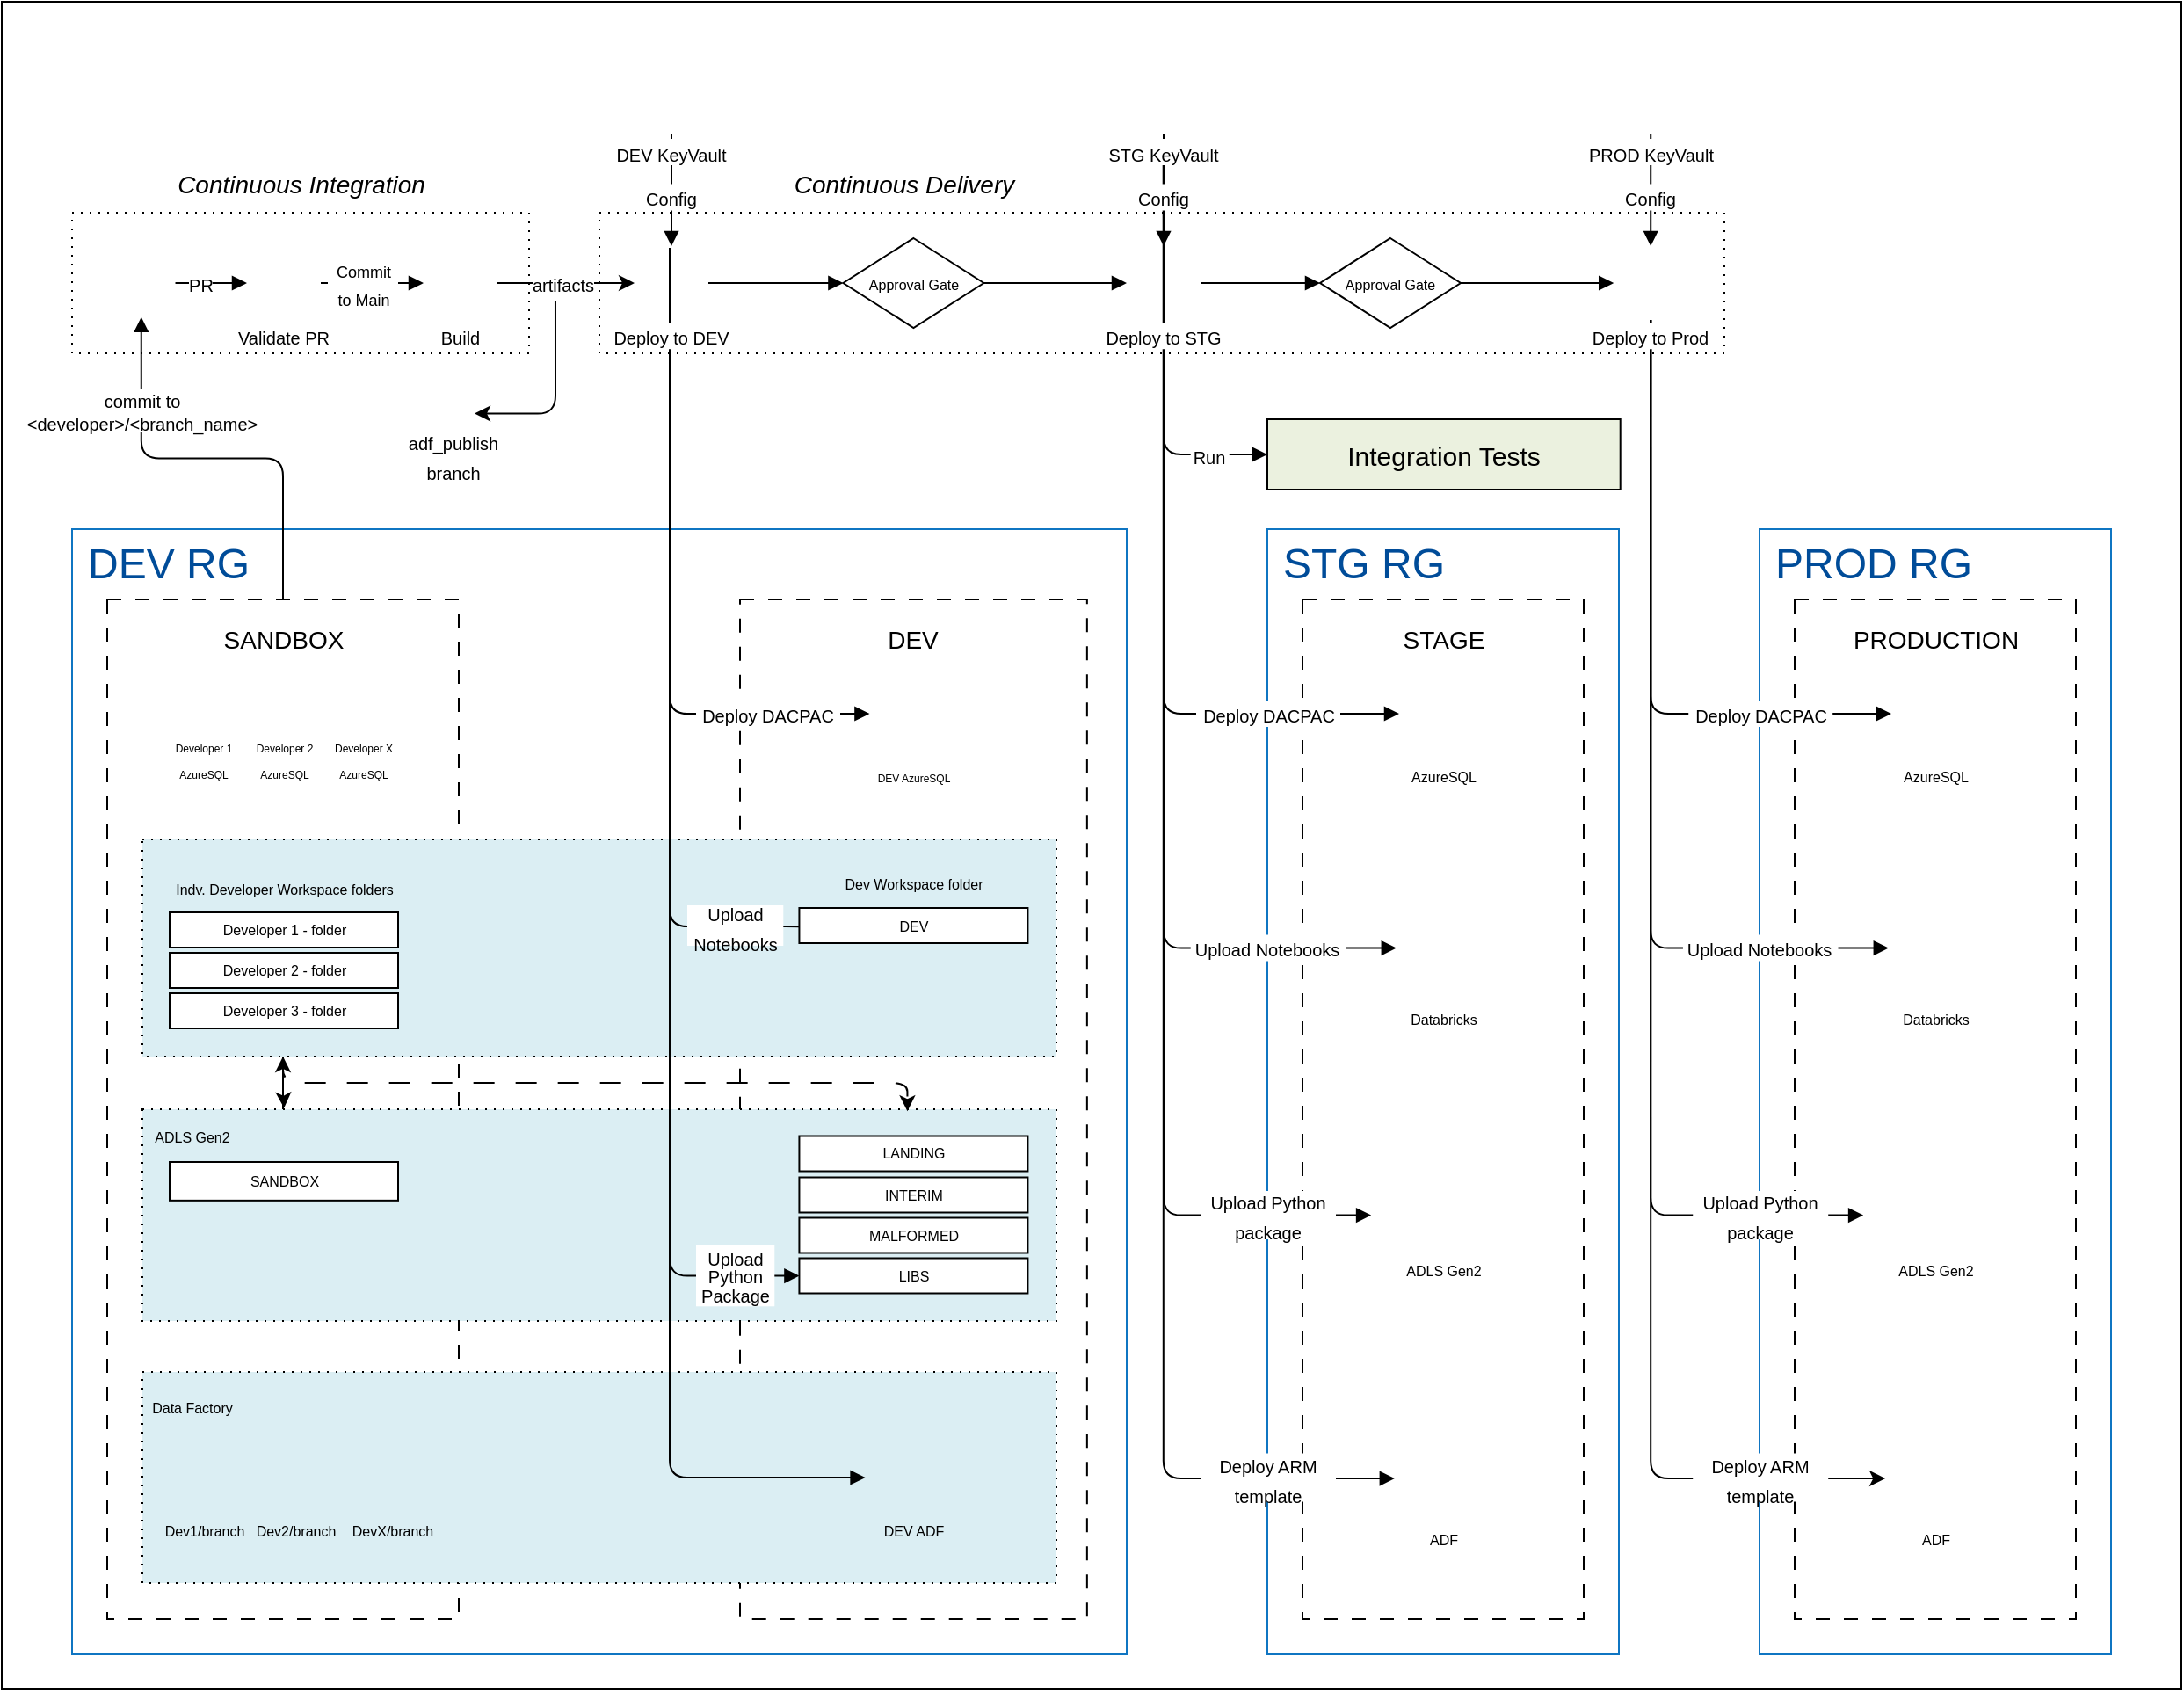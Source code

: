 <mxfile scale="1" border="0">
    <diagram id="0Dglr0f3MZDWwm_da_3T" name="Page-1">
        <mxGraphModel dx="1666" dy="1935" grid="1" gridSize="10" guides="1" tooltips="1" connect="1" arrows="1" fold="1" page="1" pageScale="1" pageWidth="850" pageHeight="1100" math="0" shadow="0">
            <root>
                <mxCell id="0"/>
                <mxCell id="1" parent="0"/>
                <mxCell id="93" value="" style="rounded=0;whiteSpace=wrap;html=1;labelBackgroundColor=none;fontSize=24;fontColor=#000000;fillColor=none;" parent="1" vertex="1">
                    <mxGeometry x="-40" y="-120" width="1240" height="960" as="geometry"/>
                </mxCell>
                <mxCell id="2" value="" style="rounded=0;whiteSpace=wrap;html=1;strokeColor=#0F75C2;" parent="1" vertex="1">
                    <mxGeometry y="180" width="600" height="640" as="geometry"/>
                </mxCell>
                <mxCell id="3" value="" style="rounded=0;whiteSpace=wrap;html=1;strokeColor=#0F75C2;" parent="1" vertex="1">
                    <mxGeometry x="680" y="180" width="200" height="640" as="geometry"/>
                </mxCell>
                <mxCell id="4" value="" style="rounded=0;whiteSpace=wrap;html=1;strokeColor=#0F75C2;" parent="1" vertex="1">
                    <mxGeometry x="960" y="180" width="200" height="640" as="geometry"/>
                </mxCell>
                <mxCell id="5" value="" style="rounded=0;whiteSpace=wrap;html=1;dashed=1;dashPattern=1 4;" parent="1" vertex="1">
                    <mxGeometry width="260" height="80" as="geometry"/>
                </mxCell>
                <mxCell id="7" value="" style="rounded=0;whiteSpace=wrap;html=1;dashed=1;dashPattern=8 8;" parent="1" vertex="1">
                    <mxGeometry x="700" y="220" width="160" height="580" as="geometry"/>
                </mxCell>
                <mxCell id="8" value="" style="rounded=0;whiteSpace=wrap;html=1;dashed=1;dashPattern=8 8;" parent="1" vertex="1">
                    <mxGeometry x="980" y="220" width="160" height="580" as="geometry"/>
                </mxCell>
                <mxCell id="124" style="edgeStyle=orthogonalEdgeStyle;html=1;exitX=0.5;exitY=0;exitDx=0;exitDy=0;entryX=0.5;entryY=1;entryDx=0;entryDy=0;fontSize=24;fontColor=#000000;endArrow=block;endFill=1;" parent="1" source="9" target="28" edge="1">
                    <mxGeometry relative="1" as="geometry"/>
                </mxCell>
                <mxCell id="9" value="" style="rounded=0;whiteSpace=wrap;html=1;dashed=1;dashPattern=8 8;" parent="1" vertex="1">
                    <mxGeometry x="20" y="220" width="200" height="580" as="geometry"/>
                </mxCell>
                <mxCell id="10" value="" style="rounded=0;whiteSpace=wrap;html=1;dashed=1;dashPattern=8 8;" parent="1" vertex="1">
                    <mxGeometry x="380" y="220" width="197.43" height="580" as="geometry"/>
                </mxCell>
                <mxCell id="189" style="edgeStyle=orthogonalEdgeStyle;html=1;fontSize=10;" parent="1" source="11" edge="1">
                    <mxGeometry relative="1" as="geometry">
                        <mxPoint x="120.0" y="480" as="targetPoint"/>
                        <Array as="points">
                            <mxPoint x="120" y="510"/>
                            <mxPoint x="120" y="510"/>
                        </Array>
                    </mxGeometry>
                </mxCell>
                <mxCell id="11" value="" style="rounded=0;whiteSpace=wrap;html=1;dashed=1;dashPattern=1 4;fillColor=#dbeef3;" parent="1" vertex="1">
                    <mxGeometry x="40" y="510" width="520" height="120.5" as="geometry"/>
                </mxCell>
                <mxCell id="13" value="" style="rounded=0;whiteSpace=wrap;html=1;dashed=1;dashPattern=1 4;fillColor=#dbeef3;" parent="1" vertex="1">
                    <mxGeometry x="40" y="659.5" width="520" height="120" as="geometry"/>
                </mxCell>
                <mxCell id="187" style="edgeStyle=orthogonalEdgeStyle;html=1;entryX=0.837;entryY=0.009;entryDx=0;entryDy=0;entryPerimeter=0;fontSize=10;dashed=1;dashPattern=12 12;" parent="1" source="14" target="11" edge="1">
                    <mxGeometry relative="1" as="geometry">
                        <Array as="points">
                            <mxPoint x="120" y="495"/>
                            <mxPoint x="475" y="495"/>
                        </Array>
                    </mxGeometry>
                </mxCell>
                <mxCell id="188" style="edgeStyle=orthogonalEdgeStyle;html=1;entryX=0.155;entryY=-0.006;entryDx=0;entryDy=0;entryPerimeter=0;fontSize=10;dashed=1;dashPattern=12 12;" parent="1" source="14" target="11" edge="1">
                    <mxGeometry relative="1" as="geometry">
                        <Array as="points">
                            <mxPoint x="120" y="495"/>
                            <mxPoint x="121" y="495"/>
                        </Array>
                    </mxGeometry>
                </mxCell>
                <mxCell id="14" value="" style="rounded=0;whiteSpace=wrap;html=1;dashed=1;dashPattern=1 4;fillColor=#dbeef3;" parent="1" vertex="1">
                    <mxGeometry x="40" y="356.5" width="520" height="123.5" as="geometry"/>
                </mxCell>
                <mxCell id="20" value="" style="shape=image;verticalLabelPosition=bottom;labelBackgroundColor=default;verticalAlign=top;aspect=fixed;imageAspect=0;image=https://vectorseek.com/wp-content/uploads/2023/08/Azure-Databricks-Logo-Vector.svg-.png;" parent="1" vertex="1">
                    <mxGeometry x="753.405" y="388.25" width="53.19" height="60" as="geometry"/>
                </mxCell>
                <mxCell id="21" value="" style="shape=image;verticalLabelPosition=bottom;labelBackgroundColor=default;verticalAlign=top;aspect=fixed;imageAspect=0;image=https://www.latindevelopers.com/wp-content/uploads/2017/12/sql_icon-640x640.png;" parent="1" vertex="1">
                    <mxGeometry x="755" y="260" width="50" height="50" as="geometry"/>
                </mxCell>
                <mxCell id="23" value="" style="shape=image;verticalLabelPosition=bottom;labelBackgroundColor=default;verticalAlign=top;aspect=fixed;imageAspect=0;image=https://azure.microsoft.com/svghandler/storage-blobs/?width=600&amp;height=315;" parent="1" vertex="1">
                    <mxGeometry x="739.045" y="548.75" width="81.91" height="43" as="geometry"/>
                </mxCell>
                <mxCell id="24" value="" style="shape=image;verticalLabelPosition=bottom;labelBackgroundColor=default;verticalAlign=top;aspect=fixed;imageAspect=0;image=https://azureplayer.net/wp-content/uploads/2018/12/azure-data-factory-300x257.png;" parent="1" vertex="1">
                    <mxGeometry x="752.57" y="696" width="54.86" height="47" as="geometry"/>
                </mxCell>
                <mxCell id="92" style="edgeStyle=none;html=1;entryX=0;entryY=0.5;entryDx=0;entryDy=0;fontSize=24;fontColor=#000000;endArrow=block;endFill=1;startArrow=none;" parent="1" source="190" target="45" edge="1">
                    <mxGeometry relative="1" as="geometry"/>
                </mxCell>
                <mxCell id="28" value="" style="shape=image;verticalLabelPosition=bottom;labelBackgroundColor=default;verticalAlign=top;aspect=fixed;imageAspect=0;image=https://cdn.freebiesupply.com/logos/large/2x/git-icon-logo-png-transparent.png;" parent="1" vertex="1">
                    <mxGeometry x="20.0" y="20.62" width="38.76" height="38.76" as="geometry"/>
                </mxCell>
                <mxCell id="91" style="edgeStyle=none;html=1;entryX=0;entryY=0.5;entryDx=0;entryDy=0;fontSize=24;fontColor=#000000;endArrow=block;endFill=1;" parent="1" source="45" target="46" edge="1">
                    <mxGeometry relative="1" as="geometry"/>
                </mxCell>
                <mxCell id="45" value="" style="shape=image;verticalLabelPosition=bottom;labelBackgroundColor=default;verticalAlign=top;aspect=fixed;imageAspect=0;image=https://www.wecoderight.com/wp-content/uploads/2023/06/azure.png;" parent="1" vertex="1">
                    <mxGeometry x="99.5" y="19" width="42" height="42" as="geometry"/>
                </mxCell>
                <mxCell id="46" value="" style="shape=image;verticalLabelPosition=bottom;labelBackgroundColor=default;verticalAlign=top;aspect=fixed;imageAspect=0;image=https://www.wecoderight.com/wp-content/uploads/2023/06/azure.png;" parent="1" vertex="1">
                    <mxGeometry x="200" y="19" width="42" height="42" as="geometry"/>
                </mxCell>
                <mxCell id="47" value="" style="shape=image;verticalLabelPosition=bottom;labelBackgroundColor=default;verticalAlign=top;aspect=fixed;imageAspect=0;image=https://www.latindevelopers.com/wp-content/uploads/2017/12/sql_icon-640x640.png;" parent="1" vertex="1">
                    <mxGeometry x="453.715" y="260" width="50" height="50" as="geometry"/>
                </mxCell>
                <mxCell id="48" value="" style="shape=image;verticalLabelPosition=bottom;labelBackgroundColor=default;verticalAlign=top;aspect=fixed;imageAspect=0;image=https://www.latindevelopers.com/wp-content/uploads/2017/12/sql_icon-640x640.png;" parent="1" vertex="1">
                    <mxGeometry x="105.5" y="270" width="30" height="30" as="geometry"/>
                </mxCell>
                <mxCell id="49" value="" style="shape=image;verticalLabelPosition=bottom;labelBackgroundColor=default;verticalAlign=top;aspect=fixed;imageAspect=0;image=https://www.latindevelopers.com/wp-content/uploads/2017/12/sql_icon-640x640.png;" parent="1" vertex="1">
                    <mxGeometry x="150.5" y="270" width="30" height="30" as="geometry"/>
                </mxCell>
                <mxCell id="50" value="" style="shape=image;verticalLabelPosition=bottom;labelBackgroundColor=default;verticalAlign=top;aspect=fixed;imageAspect=0;image=https://www.latindevelopers.com/wp-content/uploads/2017/12/sql_icon-640x640.png;" parent="1" vertex="1">
                    <mxGeometry x="60" y="270" width="30" height="30" as="geometry"/>
                </mxCell>
                <mxCell id="52" value="" style="shape=image;verticalLabelPosition=bottom;labelBackgroundColor=default;verticalAlign=top;aspect=fixed;imageAspect=0;image=https://vectorseek.com/wp-content/uploads/2023/08/Azure-Databricks-Logo-Vector.svg-.png;" parent="1" vertex="1">
                    <mxGeometry x="49" y="331.5" width="38.19" height="43.08" as="geometry"/>
                </mxCell>
                <mxCell id="53" value="" style="shape=image;verticalLabelPosition=bottom;labelBackgroundColor=default;verticalAlign=top;aspect=fixed;imageAspect=0;image=https://azure.microsoft.com/svghandler/storage-blobs/?width=600&amp;height=315;" parent="1" vertex="1">
                    <mxGeometry x="40" y="489.5" width="57.15" height="30" as="geometry"/>
                </mxCell>
                <mxCell id="54" value="" style="shape=image;verticalLabelPosition=bottom;labelBackgroundColor=default;verticalAlign=top;aspect=fixed;imageAspect=0;image=https://azureplayer.net/wp-content/uploads/2018/12/azure-data-factory-300x257.png;" parent="1" vertex="1">
                    <mxGeometry x="50" y="641" width="37.19" height="31.86" as="geometry"/>
                </mxCell>
                <mxCell id="55" value="" style="shape=image;verticalLabelPosition=bottom;labelBackgroundColor=default;verticalAlign=top;aspect=fixed;imageAspect=0;image=https://azureplayer.net/wp-content/uploads/2018/12/azure-data-factory-300x257.png;" parent="1" vertex="1">
                    <mxGeometry x="451.285" y="696" width="54.86" height="47" as="geometry"/>
                </mxCell>
                <mxCell id="6" value="" style="rounded=0;whiteSpace=wrap;html=1;dashed=1;dashPattern=1 4;" parent="1" vertex="1">
                    <mxGeometry x="300" width="640" height="80" as="geometry"/>
                </mxCell>
                <mxCell id="109" style="edgeStyle=orthogonalEdgeStyle;html=1;entryX=0;entryY=0.5;entryDx=0;entryDy=0;fontSize=24;fontColor=#000000;endArrow=block;endFill=1;exitX=0.5;exitY=1;exitDx=0;exitDy=0;" parent="1" source="25" target="106" edge="1">
                    <mxGeometry relative="1" as="geometry">
                        <Array as="points">
                            <mxPoint x="898" y="285"/>
                        </Array>
                        <mxPoint x="920" y="51" as="sourcePoint"/>
                    </mxGeometry>
                </mxCell>
                <mxCell id="110" style="edgeStyle=orthogonalEdgeStyle;html=1;entryX=0;entryY=0.5;entryDx=0;entryDy=0;fontSize=24;fontColor=#000000;endArrow=block;endFill=1;exitX=0.5;exitY=1;exitDx=0;exitDy=0;" parent="1" source="25" target="105" edge="1">
                    <mxGeometry relative="1" as="geometry">
                        <Array as="points">
                            <mxPoint x="898" y="418"/>
                        </Array>
                        <mxPoint x="920.0" y="20.0" as="sourcePoint"/>
                    </mxGeometry>
                </mxCell>
                <mxCell id="111" style="edgeStyle=orthogonalEdgeStyle;html=1;entryX=0;entryY=0.5;entryDx=0;entryDy=0;fontSize=24;fontColor=#000000;endArrow=block;endFill=1;exitX=0.5;exitY=1;exitDx=0;exitDy=0;" parent="1" source="25" target="107" edge="1">
                    <mxGeometry relative="1" as="geometry">
                        <Array as="points">
                            <mxPoint x="898" y="570"/>
                        </Array>
                        <mxPoint x="920" y="-27.25" as="sourcePoint"/>
                    </mxGeometry>
                </mxCell>
                <mxCell id="143" style="edgeStyle=orthogonalEdgeStyle;html=1;entryX=0;entryY=0.5;entryDx=0;entryDy=0;fontSize=14;exitX=0.5;exitY=1;exitDx=0;exitDy=0;" parent="1" source="25" edge="1">
                    <mxGeometry relative="1" as="geometry">
                        <mxPoint x="920" y="61" as="sourcePoint"/>
                        <mxPoint x="1031.57" y="720.04" as="targetPoint"/>
                        <Array as="points">
                            <mxPoint x="898" y="720"/>
                        </Array>
                    </mxGeometry>
                </mxCell>
                <mxCell id="25" value="" style="shape=image;verticalLabelPosition=bottom;labelBackgroundColor=default;verticalAlign=top;aspect=fixed;imageAspect=0;image=https://www.wecoderight.com/wp-content/uploads/2023/06/azure.png;" parent="1" vertex="1">
                    <mxGeometry x="877.11" y="19" width="42" height="42" as="geometry"/>
                </mxCell>
                <mxCell id="96" style="html=1;entryX=0;entryY=0.5;entryDx=0;entryDy=0;fontSize=24;fontColor=#000000;endArrow=block;endFill=1;edgeStyle=orthogonalEdgeStyle;" parent="1" source="29" target="87" edge="1">
                    <mxGeometry relative="1" as="geometry">
                        <Array as="points">
                            <mxPoint x="621" y="138"/>
                        </Array>
                    </mxGeometry>
                </mxCell>
                <mxCell id="97" style="edgeStyle=orthogonalEdgeStyle;html=1;entryX=0;entryY=0.5;entryDx=0;entryDy=0;fontSize=24;fontColor=#000000;endArrow=block;endFill=1;" parent="1" source="29" target="21" edge="1">
                    <mxGeometry relative="1" as="geometry">
                        <Array as="points">
                            <mxPoint x="621" y="285"/>
                        </Array>
                    </mxGeometry>
                </mxCell>
                <mxCell id="98" style="edgeStyle=orthogonalEdgeStyle;html=1;entryX=0;entryY=0.5;entryDx=0;entryDy=0;fontSize=24;fontColor=#000000;endArrow=block;endFill=1;" parent="1" target="20" edge="1">
                    <mxGeometry relative="1" as="geometry">
                        <Array as="points">
                            <mxPoint x="621" y="418"/>
                        </Array>
                        <mxPoint x="621" y="20.62" as="sourcePoint"/>
                    </mxGeometry>
                </mxCell>
                <mxCell id="99" style="edgeStyle=orthogonalEdgeStyle;html=1;entryX=0;entryY=0.5;entryDx=0;entryDy=0;fontSize=24;fontColor=#000000;endArrow=block;endFill=1;" parent="1" target="23" edge="1">
                    <mxGeometry relative="1" as="geometry">
                        <Array as="points">
                            <mxPoint x="621" y="570.75"/>
                        </Array>
                        <mxPoint x="621" y="-27.25" as="sourcePoint"/>
                    </mxGeometry>
                </mxCell>
                <mxCell id="100" style="edgeStyle=orthogonalEdgeStyle;html=1;entryX=0;entryY=0.5;entryDx=0;entryDy=0;fontSize=24;fontColor=#000000;endArrow=block;endFill=1;" parent="1" edge="1">
                    <mxGeometry relative="1" as="geometry">
                        <Array as="points">
                            <mxPoint x="620.85" y="720.54"/>
                        </Array>
                        <mxPoint x="620.85" y="-37.46" as="sourcePoint"/>
                        <mxPoint x="752.42" y="720.04" as="targetPoint"/>
                    </mxGeometry>
                </mxCell>
                <mxCell id="29" value="" style="shape=image;verticalLabelPosition=bottom;labelBackgroundColor=default;verticalAlign=top;aspect=fixed;imageAspect=0;image=https://www.wecoderight.com/wp-content/uploads/2023/06/azure.png;" parent="1" vertex="1">
                    <mxGeometry x="600" y="19" width="42" height="42" as="geometry"/>
                </mxCell>
                <mxCell id="101" style="edgeStyle=orthogonalEdgeStyle;html=1;entryX=0;entryY=0.5;entryDx=0;entryDy=0;fontSize=24;fontColor=#000000;endArrow=block;endFill=1;" parent="1" source="30" target="47" edge="1">
                    <mxGeometry relative="1" as="geometry">
                        <Array as="points">
                            <mxPoint x="340" y="285"/>
                        </Array>
                    </mxGeometry>
                </mxCell>
                <mxCell id="102" style="edgeStyle=orthogonalEdgeStyle;html=1;entryX=0;entryY=0.5;entryDx=0;entryDy=0;fontSize=24;fontColor=#000000;endArrow=block;endFill=1;" parent="1" source="30" target="59" edge="1">
                    <mxGeometry relative="1" as="geometry">
                        <Array as="points">
                            <mxPoint x="340" y="406"/>
                            <mxPoint x="416" y="406"/>
                        </Array>
                    </mxGeometry>
                </mxCell>
                <mxCell id="103" style="edgeStyle=orthogonalEdgeStyle;html=1;entryX=0;entryY=0.5;entryDx=0;entryDy=0;fontSize=24;fontColor=#000000;endArrow=block;endFill=1;" parent="1" source="30" target="74" edge="1">
                    <mxGeometry relative="1" as="geometry">
                        <Array as="points">
                            <mxPoint x="340" y="605"/>
                        </Array>
                    </mxGeometry>
                </mxCell>
                <mxCell id="104" style="edgeStyle=orthogonalEdgeStyle;html=1;entryX=0;entryY=0.5;entryDx=0;entryDy=0;fontSize=24;fontColor=#000000;endArrow=block;endFill=1;" parent="1" target="55" edge="1">
                    <mxGeometry relative="1" as="geometry">
                        <Array as="points">
                            <mxPoint x="340" y="719"/>
                        </Array>
                        <mxPoint x="340" y="20" as="sourcePoint"/>
                    </mxGeometry>
                </mxCell>
                <mxCell id="30" value="" style="shape=image;verticalLabelPosition=bottom;labelBackgroundColor=default;verticalAlign=top;aspect=fixed;imageAspect=0;image=https://www.wecoderight.com/wp-content/uploads/2023/06/azure.png;" parent="1" vertex="1">
                    <mxGeometry x="320" y="19" width="42" height="42" as="geometry"/>
                </mxCell>
                <mxCell id="43" style="edgeStyle=none;html=1;entryX=0.5;entryY=0;entryDx=0;entryDy=0;fontSize=8;endArrow=block;endFill=1;" parent="1" source="32" target="25" edge="1">
                    <mxGeometry relative="1" as="geometry"/>
                </mxCell>
                <mxCell id="32" value="" style="shape=image;verticalLabelPosition=bottom;labelBackgroundColor=default;verticalAlign=top;aspect=fixed;imageAspect=0;image=https://th.bing.com/th/id/R.425f8742365816e2ba841bae27d17bf5?rik=dSs6wGiK%2bL6DQA&amp;riu=http%3a%2f%2fres.cloudinary.com%2fsamcogan%2fimage%2fupload%2fv1486673367%2fdownload_wihpz4.png&amp;ehk=tR6%2bY7TvAZzh0mhlQFzgbvJCC7W2iLvpzsC26Oey5AY%3d&amp;risl=&amp;pid=ImgRaw&amp;r=0&amp;sres=1&amp;sresct=1;" parent="1" vertex="1">
                    <mxGeometry x="863.11" y="-81.5" width="70" height="36.75" as="geometry"/>
                </mxCell>
                <mxCell id="42" style="edgeStyle=none;html=1;entryX=0.5;entryY=0;entryDx=0;entryDy=0;fontSize=8;endArrow=block;endFill=1;" parent="1" source="33" target="29" edge="1">
                    <mxGeometry relative="1" as="geometry"/>
                </mxCell>
                <mxCell id="33" value="" style="shape=image;verticalLabelPosition=bottom;labelBackgroundColor=default;verticalAlign=top;aspect=fixed;imageAspect=0;image=https://th.bing.com/th/id/R.425f8742365816e2ba841bae27d17bf5?rik=dSs6wGiK%2bL6DQA&amp;riu=http%3a%2f%2fres.cloudinary.com%2fsamcogan%2fimage%2fupload%2fv1486673367%2fdownload_wihpz4.png&amp;ehk=tR6%2bY7TvAZzh0mhlQFzgbvJCC7W2iLvpzsC26Oey5AY%3d&amp;risl=&amp;pid=ImgRaw&amp;r=0&amp;sres=1&amp;sresct=1;" parent="1" vertex="1">
                    <mxGeometry x="586" y="-81.5" width="70" height="36.75" as="geometry"/>
                </mxCell>
                <mxCell id="41" style="edgeStyle=none;html=1;entryX=0.5;entryY=0;entryDx=0;entryDy=0;fontSize=8;endArrow=block;endFill=1;" parent="1" source="34" target="30" edge="1">
                    <mxGeometry relative="1" as="geometry"/>
                </mxCell>
                <mxCell id="34" value="" style="shape=image;verticalLabelPosition=bottom;labelBackgroundColor=default;verticalAlign=top;aspect=fixed;imageAspect=0;image=https://th.bing.com/th/id/R.425f8742365816e2ba841bae27d17bf5?rik=dSs6wGiK%2bL6DQA&amp;riu=http%3a%2f%2fres.cloudinary.com%2fsamcogan%2fimage%2fupload%2fv1486673367%2fdownload_wihpz4.png&amp;ehk=tR6%2bY7TvAZzh0mhlQFzgbvJCC7W2iLvpzsC26Oey5AY%3d&amp;risl=&amp;pid=ImgRaw&amp;r=0&amp;sres=1&amp;sresct=1;" parent="1" vertex="1">
                    <mxGeometry x="306" y="-81.5" width="70" height="36.75" as="geometry"/>
                </mxCell>
                <mxCell id="38" style="edgeStyle=none;html=1;fontSize=8;endArrow=block;endFill=1;" parent="1" source="35" target="29" edge="1">
                    <mxGeometry relative="1" as="geometry"/>
                </mxCell>
                <mxCell id="35" value="&lt;font style=&quot;font-size: 8px;&quot;&gt;Approval Gate&lt;/font&gt;" style="rhombus;whiteSpace=wrap;html=1;" parent="1" vertex="1">
                    <mxGeometry x="438.72" y="14.5" width="80" height="51" as="geometry"/>
                </mxCell>
                <mxCell id="37" style="edgeStyle=none;html=1;exitX=1;exitY=0.5;exitDx=0;exitDy=0;entryX=0;entryY=0.5;entryDx=0;entryDy=0;fontSize=8;endArrow=block;endFill=1;" parent="1" source="30" target="35" edge="1">
                    <mxGeometry relative="1" as="geometry"/>
                </mxCell>
                <mxCell id="40" style="edgeStyle=none;html=1;entryX=0;entryY=0.5;entryDx=0;entryDy=0;fontSize=8;endArrow=block;endFill=1;" parent="1" source="36" target="25" edge="1">
                    <mxGeometry relative="1" as="geometry"/>
                </mxCell>
                <mxCell id="36" value="&lt;font style=&quot;font-size: 8px;&quot;&gt;Approval Gate&lt;/font&gt;" style="rhombus;whiteSpace=wrap;html=1;" parent="1" vertex="1">
                    <mxGeometry x="710" y="14.5" width="80" height="51" as="geometry"/>
                </mxCell>
                <mxCell id="39" style="edgeStyle=none;html=1;entryX=0;entryY=0.5;entryDx=0;entryDy=0;fontSize=8;endArrow=block;endFill=1;" parent="1" source="29" target="36" edge="1">
                    <mxGeometry relative="1" as="geometry"/>
                </mxCell>
                <mxCell id="59" value="DEV" style="rounded=0;whiteSpace=wrap;html=1;fontSize=8;" parent="1" vertex="1">
                    <mxGeometry x="413.715" y="395.5" width="130" height="20" as="geometry"/>
                </mxCell>
                <mxCell id="66" value="SANDBOX" style="rounded=0;whiteSpace=wrap;html=1;fontSize=8;" parent="1" vertex="1">
                    <mxGeometry x="55.5" y="540" width="130" height="21.92" as="geometry"/>
                </mxCell>
                <mxCell id="68" value="Developer 1 - folder" style="rounded=0;whiteSpace=wrap;html=1;fontSize=8;" parent="1" vertex="1">
                    <mxGeometry x="55.5" y="398" width="130" height="20" as="geometry"/>
                </mxCell>
                <mxCell id="69" value="Developer 2 - folder" style="rounded=0;whiteSpace=wrap;html=1;fontSize=8;" parent="1" vertex="1">
                    <mxGeometry x="55.5" y="421" width="130" height="20" as="geometry"/>
                </mxCell>
                <mxCell id="70" value="Developer 3 - folder" style="rounded=0;whiteSpace=wrap;html=1;fontSize=8;" parent="1" vertex="1">
                    <mxGeometry x="55.5" y="444" width="130" height="20" as="geometry"/>
                </mxCell>
                <mxCell id="71" value="LANDING" style="rounded=0;whiteSpace=wrap;html=1;fontSize=8;" parent="1" vertex="1">
                    <mxGeometry x="413.715" y="525.25" width="130" height="20" as="geometry"/>
                </mxCell>
                <mxCell id="72" value="INTERIM" style="rounded=0;whiteSpace=wrap;html=1;fontSize=8;" parent="1" vertex="1">
                    <mxGeometry x="413.715" y="548.75" width="130" height="20" as="geometry"/>
                </mxCell>
                <mxCell id="73" value="MALFORMED" style="rounded=0;whiteSpace=wrap;html=1;fontSize=8;" parent="1" vertex="1">
                    <mxGeometry x="413.715" y="571.75" width="130" height="20" as="geometry"/>
                </mxCell>
                <mxCell id="74" value="LIBS" style="rounded=0;whiteSpace=wrap;html=1;fontSize=8;" parent="1" vertex="1">
                    <mxGeometry x="413.715" y="594.75" width="130" height="20" as="geometry"/>
                </mxCell>
                <mxCell id="87" value="&lt;font color=&quot;#000000&quot;&gt;Integration Tests&lt;/font&gt;" style="rounded=0;whiteSpace=wrap;html=1;fontSize=15;fillColor=#ebf1df;" parent="1" vertex="1">
                    <mxGeometry x="680" y="117.5" width="200.85" height="40" as="geometry"/>
                </mxCell>
                <mxCell id="105" value="" style="shape=image;verticalLabelPosition=bottom;labelBackgroundColor=default;verticalAlign=top;aspect=fixed;imageAspect=0;image=https://vectorseek.com/wp-content/uploads/2023/08/Azure-Databricks-Logo-Vector.svg-.png;" parent="1" vertex="1">
                    <mxGeometry x="1033.405" y="388.25" width="53.19" height="60" as="geometry"/>
                </mxCell>
                <mxCell id="106" value="" style="shape=image;verticalLabelPosition=bottom;labelBackgroundColor=default;verticalAlign=top;aspect=fixed;imageAspect=0;image=https://www.latindevelopers.com/wp-content/uploads/2017/12/sql_icon-640x640.png;" parent="1" vertex="1">
                    <mxGeometry x="1035" y="260" width="50" height="50" as="geometry"/>
                </mxCell>
                <mxCell id="107" value="" style="shape=image;verticalLabelPosition=bottom;labelBackgroundColor=default;verticalAlign=top;aspect=fixed;imageAspect=0;image=https://azure.microsoft.com/svghandler/storage-blobs/?width=600&amp;height=315;" parent="1" vertex="1">
                    <mxGeometry x="1019.045" y="548.75" width="81.91" height="43" as="geometry"/>
                </mxCell>
                <mxCell id="108" value="" style="shape=image;verticalLabelPosition=bottom;labelBackgroundColor=default;verticalAlign=top;aspect=fixed;imageAspect=0;image=https://azureplayer.net/wp-content/uploads/2018/12/azure-data-factory-300x257.png;" parent="1" vertex="1">
                    <mxGeometry x="1032.57" y="696" width="54.86" height="47" as="geometry"/>
                </mxCell>
                <mxCell id="114" value="" style="group" parent="1" vertex="1" connectable="0">
                    <mxGeometry x="55.5" y="711" width="35.33" height="32" as="geometry"/>
                </mxCell>
                <mxCell id="112" value="" style="shape=image;verticalLabelPosition=bottom;labelBackgroundColor=default;verticalAlign=top;aspect=fixed;imageAspect=0;image=https://azureplayer.net/wp-content/uploads/2018/12/azure-data-factory-300x257.png;" parent="114" vertex="1">
                    <mxGeometry x="6.81" width="28.52" height="24.43" as="geometry"/>
                </mxCell>
                <mxCell id="113" value="" style="shape=image;verticalLabelPosition=bottom;labelBackgroundColor=default;verticalAlign=top;aspect=fixed;imageAspect=0;image=https://cdn.freebiesupply.com/logos/large/2x/git-icon-logo-png-transparent.png;" parent="114" vertex="1">
                    <mxGeometry y="13.24" width="18.76" height="18.76" as="geometry"/>
                </mxCell>
                <mxCell id="115" value="" style="group" parent="1" vertex="1" connectable="0">
                    <mxGeometry x="110" y="711" width="35.33" height="32" as="geometry"/>
                </mxCell>
                <mxCell id="116" value="" style="shape=image;verticalLabelPosition=bottom;labelBackgroundColor=default;verticalAlign=top;aspect=fixed;imageAspect=0;image=https://azureplayer.net/wp-content/uploads/2018/12/azure-data-factory-300x257.png;" parent="115" vertex="1">
                    <mxGeometry x="6.81" width="28.52" height="24.43" as="geometry"/>
                </mxCell>
                <mxCell id="117" value="" style="shape=image;verticalLabelPosition=bottom;labelBackgroundColor=default;verticalAlign=top;aspect=fixed;imageAspect=0;image=https://cdn.freebiesupply.com/logos/large/2x/git-icon-logo-png-transparent.png;" parent="115" vertex="1">
                    <mxGeometry y="13.24" width="18.76" height="18.76" as="geometry"/>
                </mxCell>
                <mxCell id="121" value="" style="group" parent="1" vertex="1" connectable="0">
                    <mxGeometry x="164.67" y="711" width="35.33" height="32" as="geometry"/>
                </mxCell>
                <mxCell id="122" value="" style="shape=image;verticalLabelPosition=bottom;labelBackgroundColor=default;verticalAlign=top;aspect=fixed;imageAspect=0;image=https://azureplayer.net/wp-content/uploads/2018/12/azure-data-factory-300x257.png;" parent="121" vertex="1">
                    <mxGeometry x="6.81" width="28.52" height="24.43" as="geometry"/>
                </mxCell>
                <mxCell id="123" value="" style="shape=image;verticalLabelPosition=bottom;labelBackgroundColor=default;verticalAlign=top;aspect=fixed;imageAspect=0;image=https://cdn.freebiesupply.com/logos/large/2x/git-icon-logo-png-transparent.png;" parent="121" vertex="1">
                    <mxGeometry y="13.24" width="18.76" height="18.76" as="geometry"/>
                </mxCell>
                <mxCell id="125" value="&lt;font style=&quot;&quot; color=&quot;#004c99&quot;&gt;DEV RG&lt;/font&gt;" style="text;html=1;strokeColor=none;fillColor=none;align=center;verticalAlign=middle;whiteSpace=wrap;rounded=0;labelBackgroundColor=none;fontSize=24;fontColor=#000000;" parent="1" vertex="1">
                    <mxGeometry x="-7.105e-15" y="180" width="110" height="40" as="geometry"/>
                </mxCell>
                <mxCell id="126" value="&lt;font style=&quot;&quot; color=&quot;#004c99&quot;&gt;STG RG&lt;/font&gt;" style="text;html=1;strokeColor=none;fillColor=none;align=center;verticalAlign=middle;whiteSpace=wrap;rounded=0;labelBackgroundColor=none;fontSize=24;fontColor=#000000;" parent="1" vertex="1">
                    <mxGeometry x="680" y="180" width="110" height="40" as="geometry"/>
                </mxCell>
                <mxCell id="127" value="&lt;font style=&quot;&quot; color=&quot;#004c99&quot;&gt;PROD RG&lt;/font&gt;" style="text;html=1;strokeColor=none;fillColor=none;align=center;verticalAlign=middle;whiteSpace=wrap;rounded=0;labelBackgroundColor=none;fontSize=24;fontColor=#000000;" parent="1" vertex="1">
                    <mxGeometry x="960" y="180" width="130" height="40" as="geometry"/>
                </mxCell>
                <mxCell id="128" value="&lt;font style=&quot;font-size: 8px;&quot;&gt;Indv. Developer Workspace folders&lt;/font&gt;" style="text;html=1;strokeColor=none;fillColor=none;align=center;verticalAlign=middle;whiteSpace=wrap;rounded=0;fontColor=#000000;" parent="1" vertex="1">
                    <mxGeometry x="15.5" y="368.58" width="210" height="30" as="geometry"/>
                </mxCell>
                <mxCell id="129" value="&lt;font style=&quot;font-size: 6px;&quot;&gt;Developer 1&lt;br&gt;AzureSQL&lt;br&gt;&lt;/font&gt;" style="text;html=1;strokeColor=none;fillColor=none;align=center;verticalAlign=middle;whiteSpace=wrap;rounded=0;fontColor=#000000;" parent="1" vertex="1">
                    <mxGeometry x="50" y="300" width="50" height="20" as="geometry"/>
                </mxCell>
                <mxCell id="130" value="&lt;font style=&quot;font-size: 6px;&quot;&gt;Developer 2&lt;br&gt;AzureSQL&lt;br&gt;&lt;/font&gt;" style="text;html=1;strokeColor=none;fillColor=none;align=center;verticalAlign=middle;whiteSpace=wrap;rounded=0;fontColor=#000000;" parent="1" vertex="1">
                    <mxGeometry x="95.5" y="300" width="50" height="20" as="geometry"/>
                </mxCell>
                <mxCell id="131" value="&lt;font style=&quot;font-size: 6px;&quot;&gt;Developer X&lt;br&gt;AzureSQL&lt;br&gt;&lt;/font&gt;" style="text;html=1;strokeColor=none;fillColor=none;align=center;verticalAlign=middle;whiteSpace=wrap;rounded=0;fontColor=#000000;" parent="1" vertex="1">
                    <mxGeometry x="140.5" y="300" width="50" height="20" as="geometry"/>
                </mxCell>
                <mxCell id="132" value="&lt;font style=&quot;&quot;&gt;&lt;font style=&quot;font-size: 14px;&quot;&gt;SANDBOX&lt;/font&gt;&lt;br&gt;&lt;/font&gt;" style="text;html=1;strokeColor=none;fillColor=none;align=center;verticalAlign=middle;whiteSpace=wrap;rounded=0;fontColor=#000000;" parent="1" vertex="1">
                    <mxGeometry x="83.25" y="226.25" width="74.5" height="32.5" as="geometry"/>
                </mxCell>
                <mxCell id="133" value="&lt;font style=&quot;&quot;&gt;&lt;font style=&quot;font-size: 14px;&quot;&gt;DEV&lt;/font&gt;&lt;br&gt;&lt;/font&gt;" style="text;html=1;strokeColor=none;fillColor=none;align=center;verticalAlign=middle;whiteSpace=wrap;rounded=0;fontColor=#000000;" parent="1" vertex="1">
                    <mxGeometry x="441.465" y="226.25" width="74.5" height="32.5" as="geometry"/>
                </mxCell>
                <mxCell id="134" value="&lt;font style=&quot;font-size: 8px;&quot;&gt;Dev Workspace folder&lt;/font&gt;" style="text;html=1;strokeColor=none;fillColor=none;align=center;verticalAlign=middle;whiteSpace=wrap;rounded=0;fontColor=#000000;" parent="1" vertex="1">
                    <mxGeometry x="373.715" y="365.5" width="210" height="30" as="geometry"/>
                </mxCell>
                <mxCell id="135" value="&lt;font style=&quot;font-size: 8px;&quot;&gt;ADLS Gen2&lt;/font&gt;" style="text;html=1;strokeColor=none;fillColor=none;align=center;verticalAlign=middle;whiteSpace=wrap;rounded=0;fontColor=#000000;" parent="1" vertex="1">
                    <mxGeometry x="42.19" y="519.5" width="52.81" height="11.5" as="geometry"/>
                </mxCell>
                <mxCell id="137" value="&lt;span style=&quot;font-size: 8px;&quot;&gt;Data Factory&lt;/span&gt;" style="text;html=1;strokeColor=none;fillColor=none;align=center;verticalAlign=middle;whiteSpace=wrap;rounded=0;fontColor=#000000;" parent="1" vertex="1">
                    <mxGeometry x="41.69" y="672.86" width="52.81" height="11.5" as="geometry"/>
                </mxCell>
                <mxCell id="138" value="&lt;span style=&quot;font-size: 8px;&quot;&gt;Dev1/branch&lt;/span&gt;" style="text;html=1;strokeColor=none;fillColor=none;align=center;verticalAlign=middle;whiteSpace=wrap;rounded=0;fontColor=#000000;" parent="1" vertex="1">
                    <mxGeometry x="48.59" y="743" width="52.81" height="11.5" as="geometry"/>
                </mxCell>
                <mxCell id="139" value="&lt;span style=&quot;font-size: 8px;&quot;&gt;Dev2/branch&lt;/span&gt;" style="text;html=1;strokeColor=none;fillColor=none;align=center;verticalAlign=middle;whiteSpace=wrap;rounded=0;fontColor=#000000;" parent="1" vertex="1">
                    <mxGeometry x="101.26" y="743" width="52.81" height="11.5" as="geometry"/>
                </mxCell>
                <mxCell id="140" value="&lt;span style=&quot;font-size: 8px;&quot;&gt;DevX/branch&lt;/span&gt;" style="text;html=1;strokeColor=none;fillColor=none;align=center;verticalAlign=middle;whiteSpace=wrap;rounded=0;fontColor=#000000;" parent="1" vertex="1">
                    <mxGeometry x="155.93" y="743" width="52.81" height="11.5" as="geometry"/>
                </mxCell>
                <mxCell id="141" value="&lt;font style=&quot;font-size: 6px;&quot;&gt;DEV AzureSQL&lt;br&gt;&lt;/font&gt;" style="text;html=1;strokeColor=none;fillColor=none;align=center;verticalAlign=middle;whiteSpace=wrap;rounded=0;fontColor=#000000;" parent="1" vertex="1">
                    <mxGeometry x="453.715" y="310" width="50" height="20" as="geometry"/>
                </mxCell>
                <mxCell id="142" value="&lt;font style=&quot;font-size: 8px;&quot;&gt;DEV ADF&lt;/font&gt;" style="text;html=1;strokeColor=none;fillColor=none;align=center;verticalAlign=middle;whiteSpace=wrap;rounded=0;fontColor=#000000;" parent="1" vertex="1">
                    <mxGeometry x="373.715" y="733.75" width="210" height="30" as="geometry"/>
                </mxCell>
                <mxCell id="144" value="&lt;font style=&quot;&quot;&gt;&lt;font style=&quot;font-size: 14px;&quot;&gt;STAGE&lt;/font&gt;&lt;br&gt;&lt;/font&gt;" style="text;html=1;strokeColor=none;fillColor=none;align=center;verticalAlign=middle;whiteSpace=wrap;rounded=0;fontColor=#000000;" parent="1" vertex="1">
                    <mxGeometry x="742.75" y="226.25" width="74.5" height="32.5" as="geometry"/>
                </mxCell>
                <mxCell id="145" value="&lt;font style=&quot;&quot;&gt;&lt;font style=&quot;font-size: 14px;&quot;&gt;PRODUCTION&lt;/font&gt;&lt;br&gt;&lt;/font&gt;" style="text;html=1;strokeColor=none;fillColor=none;align=center;verticalAlign=middle;whiteSpace=wrap;rounded=0;fontColor=#000000;" parent="1" vertex="1">
                    <mxGeometry x="1022.75" y="226.25" width="74.5" height="32.5" as="geometry"/>
                </mxCell>
                <mxCell id="146" value="&lt;font style=&quot;font-size: 8px;&quot;&gt;AzureSQL&lt;/font&gt;" style="text;html=1;strokeColor=none;fillColor=none;align=center;verticalAlign=middle;whiteSpace=wrap;rounded=0;fontColor=#000000;" parent="1" vertex="1">
                    <mxGeometry x="753.595" y="314.25" width="52.81" height="11.5" as="geometry"/>
                </mxCell>
                <mxCell id="147" value="&lt;font style=&quot;font-size: 8px;&quot;&gt;AzureSQL&lt;/font&gt;" style="text;html=1;strokeColor=none;fillColor=none;align=center;verticalAlign=middle;whiteSpace=wrap;rounded=0;fontColor=#000000;" parent="1" vertex="1">
                    <mxGeometry x="1033.595" y="314.25" width="52.81" height="11.5" as="geometry"/>
                </mxCell>
                <mxCell id="148" value="&lt;font style=&quot;font-size: 8px;&quot;&gt;Databricks&lt;/font&gt;" style="text;html=1;strokeColor=none;fillColor=none;align=center;verticalAlign=middle;whiteSpace=wrap;rounded=0;fontColor=#000000;" parent="1" vertex="1">
                    <mxGeometry x="1033.595" y="452.5" width="52.81" height="11.5" as="geometry"/>
                </mxCell>
                <mxCell id="149" value="&lt;font style=&quot;font-size: 8px;&quot;&gt;Databricks&lt;/font&gt;" style="text;html=1;strokeColor=none;fillColor=none;align=center;verticalAlign=middle;whiteSpace=wrap;rounded=0;fontColor=#000000;" parent="1" vertex="1">
                    <mxGeometry x="753.595" y="452.5" width="52.81" height="11.5" as="geometry"/>
                </mxCell>
                <mxCell id="150" value="&lt;font style=&quot;font-size: 8px;&quot;&gt;ADLS Gen2&lt;/font&gt;" style="text;html=1;strokeColor=none;fillColor=none;align=center;verticalAlign=middle;whiteSpace=wrap;rounded=0;fontColor=#000000;" parent="1" vertex="1">
                    <mxGeometry x="1033.595" y="594.75" width="52.81" height="11.5" as="geometry"/>
                </mxCell>
                <mxCell id="151" value="&lt;font style=&quot;font-size: 8px;&quot;&gt;ADLS Gen2&lt;/font&gt;" style="text;html=1;strokeColor=none;fillColor=none;align=center;verticalAlign=middle;whiteSpace=wrap;rounded=0;fontColor=#000000;" parent="1" vertex="1">
                    <mxGeometry x="753.595" y="594.75" width="52.81" height="11.5" as="geometry"/>
                </mxCell>
                <mxCell id="152" value="&lt;font style=&quot;font-size: 8px;&quot;&gt;ADF&lt;/font&gt;" style="text;html=1;strokeColor=none;fillColor=none;align=center;verticalAlign=middle;whiteSpace=wrap;rounded=0;fontColor=#000000;" parent="1" vertex="1">
                    <mxGeometry x="753.595" y="748.25" width="52.81" height="11.5" as="geometry"/>
                </mxCell>
                <mxCell id="153" value="&lt;font style=&quot;font-size: 8px;&quot;&gt;ADF&lt;/font&gt;" style="text;html=1;strokeColor=none;fillColor=none;align=center;verticalAlign=middle;whiteSpace=wrap;rounded=0;fontColor=#000000;" parent="1" vertex="1">
                    <mxGeometry x="1033.595" y="748.25" width="52.81" height="11.5" as="geometry"/>
                </mxCell>
                <mxCell id="154" value="&lt;font style=&quot;&quot;&gt;&lt;font style=&quot;font-size: 14px;&quot;&gt;&lt;i&gt;Continuous Integration&lt;/i&gt;&lt;/font&gt;&lt;br&gt;&lt;/font&gt;" style="text;html=1;strokeColor=none;fillColor=none;align=center;verticalAlign=middle;whiteSpace=wrap;rounded=0;fontColor=#000000;" parent="1" vertex="1">
                    <mxGeometry x="38.5" y="-32" width="183" height="32.5" as="geometry"/>
                </mxCell>
                <mxCell id="155" value="&lt;font style=&quot;&quot;&gt;&lt;font style=&quot;font-size: 14px;&quot;&gt;&lt;i&gt;Continuous Delivery&lt;/i&gt;&lt;/font&gt;&lt;br&gt;&lt;/font&gt;" style="text;html=1;strokeColor=none;fillColor=none;align=center;verticalAlign=middle;whiteSpace=wrap;rounded=0;fontColor=#000000;" parent="1" vertex="1">
                    <mxGeometry x="382" y="-32" width="183" height="32.5" as="geometry"/>
                </mxCell>
                <mxCell id="156" value="&lt;font style=&quot;font-size: 10px;&quot;&gt;Deploy DACPAC&lt;/font&gt;" style="text;html=1;strokeColor=none;fillColor=default;align=center;verticalAlign=middle;whiteSpace=wrap;rounded=0;fontSize=14;labelBackgroundColor=none;" parent="1" vertex="1">
                    <mxGeometry x="639.5" y="277.5" width="82" height="15" as="geometry"/>
                </mxCell>
                <mxCell id="160" value="&lt;font style=&quot;font-size: 10px;&quot;&gt;Upload Notebooks&lt;/font&gt;" style="text;html=1;strokeColor=none;fillColor=default;align=center;verticalAlign=middle;whiteSpace=wrap;rounded=0;fontSize=14;labelBackgroundColor=none;" parent="1" vertex="1">
                    <mxGeometry x="636.36" y="410.75" width="88.28" height="15" as="geometry"/>
                </mxCell>
                <mxCell id="164" value="&lt;font style=&quot;font-size: 10px;&quot;&gt;Upload Python&lt;br&gt;package&lt;br&gt;&lt;/font&gt;" style="text;html=1;strokeColor=none;fillColor=default;align=center;verticalAlign=middle;whiteSpace=wrap;rounded=0;fontSize=14;labelBackgroundColor=none;" parent="1" vertex="1">
                    <mxGeometry x="642" y="556.5" width="77" height="27.5" as="geometry"/>
                </mxCell>
                <mxCell id="166" value="&lt;font style=&quot;font-size: 10px;&quot;&gt;Deploy ARM&lt;br&gt;template&lt;br&gt;&lt;/font&gt;" style="text;html=1;strokeColor=none;fillColor=default;align=center;verticalAlign=middle;whiteSpace=wrap;rounded=0;fontSize=14;labelBackgroundColor=none;" parent="1" vertex="1">
                    <mxGeometry x="642" y="705.75" width="77" height="27.5" as="geometry"/>
                </mxCell>
                <mxCell id="168" value="&lt;font style=&quot;font-size: 10px;&quot;&gt;Deploy DACPAC&lt;/font&gt;" style="text;html=1;strokeColor=none;fillColor=default;align=center;verticalAlign=middle;whiteSpace=wrap;rounded=0;fontSize=14;labelBackgroundColor=none;" parent="1" vertex="1">
                    <mxGeometry x="919.61" y="277.5" width="82" height="15" as="geometry"/>
                </mxCell>
                <mxCell id="169" value="&lt;font style=&quot;font-size: 10px;&quot;&gt;Upload Notebooks&lt;/font&gt;" style="text;html=1;strokeColor=none;fillColor=default;align=center;verticalAlign=middle;whiteSpace=wrap;rounded=0;fontSize=14;labelBackgroundColor=none;" parent="1" vertex="1">
                    <mxGeometry x="916.47" y="410.75" width="88.28" height="15" as="geometry"/>
                </mxCell>
                <mxCell id="170" value="&lt;font style=&quot;font-size: 10px;&quot;&gt;Upload Python&lt;br&gt;package&lt;br&gt;&lt;/font&gt;" style="text;html=1;strokeColor=none;fillColor=default;align=center;verticalAlign=middle;whiteSpace=wrap;rounded=0;fontSize=14;labelBackgroundColor=none;" parent="1" vertex="1">
                    <mxGeometry x="922.11" y="556.5" width="77" height="27.5" as="geometry"/>
                </mxCell>
                <mxCell id="171" value="&lt;font style=&quot;font-size: 10px;&quot;&gt;Deploy ARM&lt;br&gt;template&lt;br&gt;&lt;/font&gt;" style="text;html=1;strokeColor=none;fillColor=default;align=center;verticalAlign=middle;whiteSpace=wrap;rounded=0;fontSize=14;labelBackgroundColor=none;" parent="1" vertex="1">
                    <mxGeometry x="922.11" y="705.75" width="77" height="27.5" as="geometry"/>
                </mxCell>
                <mxCell id="172" value="&lt;font style=&quot;font-size: 10px;&quot;&gt;Run&lt;/font&gt;" style="text;html=1;strokeColor=none;fillColor=default;align=center;verticalAlign=middle;whiteSpace=wrap;rounded=0;fontSize=14;labelBackgroundColor=none;" parent="1" vertex="1">
                    <mxGeometry x="636.36" y="130" width="22" height="15" as="geometry"/>
                </mxCell>
                <mxCell id="173" value="&lt;font style=&quot;font-size: 10px;&quot;&gt;Deploy to Prod&lt;/font&gt;" style="text;html=1;strokeColor=none;fillColor=default;align=center;verticalAlign=middle;whiteSpace=wrap;rounded=0;fontSize=14;labelBackgroundColor=none;" parent="1" vertex="1">
                    <mxGeometry x="857.11" y="62.62" width="82" height="15" as="geometry"/>
                </mxCell>
                <mxCell id="174" value="&lt;font style=&quot;font-size: 10px;&quot;&gt;Deploy to STG&lt;/font&gt;" style="text;html=1;strokeColor=none;fillColor=default;align=center;verticalAlign=middle;whiteSpace=wrap;rounded=0;fontSize=14;labelBackgroundColor=none;" parent="1" vertex="1">
                    <mxGeometry x="580" y="62.62" width="82" height="15" as="geometry"/>
                </mxCell>
                <mxCell id="175" value="&lt;font style=&quot;font-size: 10px;&quot;&gt;Deploy to DEV&lt;/font&gt;" style="text;html=1;strokeColor=none;fillColor=default;align=center;verticalAlign=middle;whiteSpace=wrap;rounded=0;fontSize=14;labelBackgroundColor=none;" parent="1" vertex="1">
                    <mxGeometry x="306" y="62.62" width="70" height="15" as="geometry"/>
                </mxCell>
                <mxCell id="176" value="&lt;font style=&quot;font-size: 10px;&quot;&gt;DEV KeyVault&lt;/font&gt;" style="text;html=1;strokeColor=none;fillColor=default;align=center;verticalAlign=middle;whiteSpace=wrap;rounded=0;fontSize=14;labelBackgroundColor=none;" parent="1" vertex="1">
                    <mxGeometry x="306" y="-42" width="70" height="15" as="geometry"/>
                </mxCell>
                <mxCell id="177" value="&lt;font style=&quot;font-size: 10px;&quot;&gt;Config&lt;/font&gt;" style="text;html=1;strokeColor=none;fillColor=default;align=center;verticalAlign=middle;whiteSpace=wrap;rounded=0;fontSize=14;labelBackgroundColor=none;" parent="1" vertex="1">
                    <mxGeometry x="306" y="-16.25" width="70" height="15" as="geometry"/>
                </mxCell>
                <mxCell id="179" value="&lt;font style=&quot;font-size: 10px;&quot;&gt;STG KeyVault&lt;/font&gt;" style="text;html=1;strokeColor=none;fillColor=default;align=center;verticalAlign=middle;whiteSpace=wrap;rounded=0;fontSize=14;labelBackgroundColor=none;" parent="1" vertex="1">
                    <mxGeometry x="586" y="-42" width="70" height="15" as="geometry"/>
                </mxCell>
                <mxCell id="180" value="&lt;font style=&quot;font-size: 10px;&quot;&gt;Config&lt;/font&gt;" style="text;html=1;strokeColor=none;fillColor=default;align=center;verticalAlign=middle;whiteSpace=wrap;rounded=0;fontSize=14;labelBackgroundColor=none;" parent="1" vertex="1">
                    <mxGeometry x="586" y="-16.25" width="70" height="15" as="geometry"/>
                </mxCell>
                <mxCell id="181" value="&lt;font style=&quot;font-size: 10px;&quot;&gt;PROD KeyVault&lt;/font&gt;" style="text;html=1;strokeColor=none;fillColor=default;align=center;verticalAlign=middle;whiteSpace=wrap;rounded=0;fontSize=14;labelBackgroundColor=none;" parent="1" vertex="1">
                    <mxGeometry x="861.555" y="-42" width="73.11" height="15" as="geometry"/>
                </mxCell>
                <mxCell id="182" value="&lt;font style=&quot;font-size: 10px;&quot;&gt;Config&lt;/font&gt;" style="text;html=1;strokeColor=none;fillColor=default;align=center;verticalAlign=middle;whiteSpace=wrap;rounded=0;fontSize=14;labelBackgroundColor=none;" parent="1" vertex="1">
                    <mxGeometry x="863.11" y="-16.25" width="70" height="15" as="geometry"/>
                </mxCell>
                <mxCell id="183" value="&lt;font style=&quot;font-size: 10px;&quot;&gt;Deploy DACPAC&lt;/font&gt;" style="text;html=1;strokeColor=none;fillColor=default;align=center;verticalAlign=middle;whiteSpace=wrap;rounded=0;fontSize=14;labelBackgroundColor=none;" parent="1" vertex="1">
                    <mxGeometry x="355" y="277.5" width="82" height="15" as="geometry"/>
                </mxCell>
                <mxCell id="184" value="&lt;font style=&quot;font-size: 10px;&quot;&gt;Upload&lt;br&gt;Notebooks&lt;/font&gt;" style="text;html=1;strokeColor=none;fillColor=default;align=center;verticalAlign=middle;whiteSpace=wrap;rounded=0;fontSize=14;labelBackgroundColor=none;" parent="1" vertex="1">
                    <mxGeometry x="350" y="394" width="54.64" height="23" as="geometry"/>
                </mxCell>
                <mxCell id="185" value="&lt;p style=&quot;line-height: 66%;&quot;&gt;&lt;font style=&quot;font-size: 10px;&quot;&gt;Upload Python&lt;br&gt;Package&lt;/font&gt;&lt;/p&gt;" style="text;html=1;strokeColor=none;fillColor=default;align=center;verticalAlign=middle;whiteSpace=wrap;rounded=0;fontSize=14;labelBackgroundColor=none;" parent="1" vertex="1">
                    <mxGeometry x="355" y="587.38" width="44.64" height="34.75" as="geometry"/>
                </mxCell>
                <mxCell id="191" value="" style="edgeStyle=none;html=1;entryX=0;entryY=0.5;entryDx=0;entryDy=0;fontSize=24;fontColor=#000000;endArrow=none;endFill=1;" parent="1" source="28" target="190" edge="1">
                    <mxGeometry relative="1" as="geometry">
                        <mxPoint x="58.76" y="41.62" as="sourcePoint"/>
                        <mxPoint x="99.5" y="41.62" as="targetPoint"/>
                    </mxGeometry>
                </mxCell>
                <mxCell id="190" value="&lt;font style=&quot;font-size: 10px;&quot;&gt;PR&lt;/font&gt;" style="text;html=1;strokeColor=none;fillColor=default;align=center;verticalAlign=middle;whiteSpace=wrap;rounded=0;fontSize=14;labelBackgroundColor=none;" parent="1" vertex="1">
                    <mxGeometry x="66.53" y="32.5" width="13.26" height="15" as="geometry"/>
                </mxCell>
                <mxCell id="192" value="&lt;p style=&quot;line-height: 100%;&quot;&gt;&lt;font style=&quot;font-size: 9px;&quot;&gt;Commit to Main&lt;/font&gt;&lt;/p&gt;" style="text;html=1;strokeColor=none;fillColor=default;align=center;verticalAlign=middle;whiteSpace=wrap;rounded=0;fontSize=14;labelBackgroundColor=none;" parent="1" vertex="1">
                    <mxGeometry x="145.5" y="27.5" width="40" height="25" as="geometry"/>
                </mxCell>
                <mxCell id="193" value="" style="shape=image;verticalLabelPosition=bottom;labelBackgroundColor=default;verticalAlign=top;aspect=fixed;imageAspect=0;image=https://cdn.freebiesupply.com/logos/large/2x/git-icon-logo-png-transparent.png;" parent="1" vertex="1">
                    <mxGeometry x="159.56" y="17.24" width="11.88" height="11.88" as="geometry"/>
                </mxCell>
                <mxCell id="194" value="&lt;p style=&quot;line-height: 80%;&quot;&gt;&lt;font style=&quot;font-size: 10px;&quot;&gt;commit to&lt;br&gt;&amp;lt;developer&amp;gt;/&amp;lt;branch_name&amp;gt;&lt;br&gt;&lt;/font&gt;&lt;/p&gt;" style="text;html=1;strokeColor=none;fillColor=default;align=center;verticalAlign=middle;whiteSpace=wrap;rounded=0;fontSize=14;labelBackgroundColor=none;" parent="1" vertex="1">
                    <mxGeometry x="-28.37" y="100" width="135.5" height="25" as="geometry"/>
                </mxCell>
                <mxCell id="196" style="edgeStyle=orthogonalEdgeStyle;html=1;fontSize=9;" parent="1" source="46" target="30" edge="1">
                    <mxGeometry relative="1" as="geometry"/>
                </mxCell>
                <mxCell id="202" style="edgeStyle=orthogonalEdgeStyle;html=1;entryX=1;entryY=0.5;entryDx=0;entryDy=0;fontSize=9;" parent="1" target="200" edge="1">
                    <mxGeometry relative="1" as="geometry">
                        <mxPoint x="274.986" y="50" as="sourcePoint"/>
                        <Array as="points">
                            <mxPoint x="274.5" y="114.5"/>
                        </Array>
                    </mxGeometry>
                </mxCell>
                <mxCell id="197" value="&lt;font style=&quot;font-size: 10px;&quot;&gt;artifacts&lt;/font&gt;" style="text;html=1;strokeColor=none;fillColor=default;align=center;verticalAlign=middle;whiteSpace=wrap;rounded=0;fontSize=14;labelBackgroundColor=none;" parent="1" vertex="1">
                    <mxGeometry x="262" y="32.5" width="35" height="15" as="geometry"/>
                </mxCell>
                <mxCell id="200" value="" style="shape=image;verticalLabelPosition=bottom;labelBackgroundColor=default;verticalAlign=top;aspect=fixed;imageAspect=0;image=https://cdn.freebiesupply.com/logos/large/2x/git-icon-logo-png-transparent.png;" parent="1" vertex="1">
                    <mxGeometry x="205.5" y="102.5" width="23.5" height="23.5" as="geometry"/>
                </mxCell>
                <mxCell id="203" value="&lt;font style=&quot;font-size: 10px;&quot;&gt;Build&lt;/font&gt;" style="text;html=1;strokeColor=none;fillColor=default;align=center;verticalAlign=middle;whiteSpace=wrap;rounded=0;fontSize=14;labelBackgroundColor=none;" parent="1" vertex="1">
                    <mxGeometry x="209" y="62.62" width="24" height="15" as="geometry"/>
                </mxCell>
                <mxCell id="204" value="&lt;font style=&quot;font-size: 10px;&quot;&gt;Validate PR&lt;/font&gt;" style="text;html=1;strokeColor=none;fillColor=default;align=center;verticalAlign=middle;whiteSpace=wrap;rounded=0;fontSize=14;labelBackgroundColor=none;" parent="1" vertex="1">
                    <mxGeometry x="90" y="62.62" width="61" height="15" as="geometry"/>
                </mxCell>
                <mxCell id="205" value="&lt;font style=&quot;font-size: 10px;&quot;&gt;adf_publish&lt;br&gt;branch&lt;br&gt;&lt;/font&gt;" style="text;html=1;strokeColor=none;fillColor=none;align=center;verticalAlign=middle;whiteSpace=wrap;rounded=0;fontSize=14;labelBackgroundColor=none;" parent="1" vertex="1">
                    <mxGeometry x="205" y="130" width="24" height="15" as="geometry"/>
                </mxCell>
            </root>
        </mxGraphModel>
    </diagram>
</mxfile>